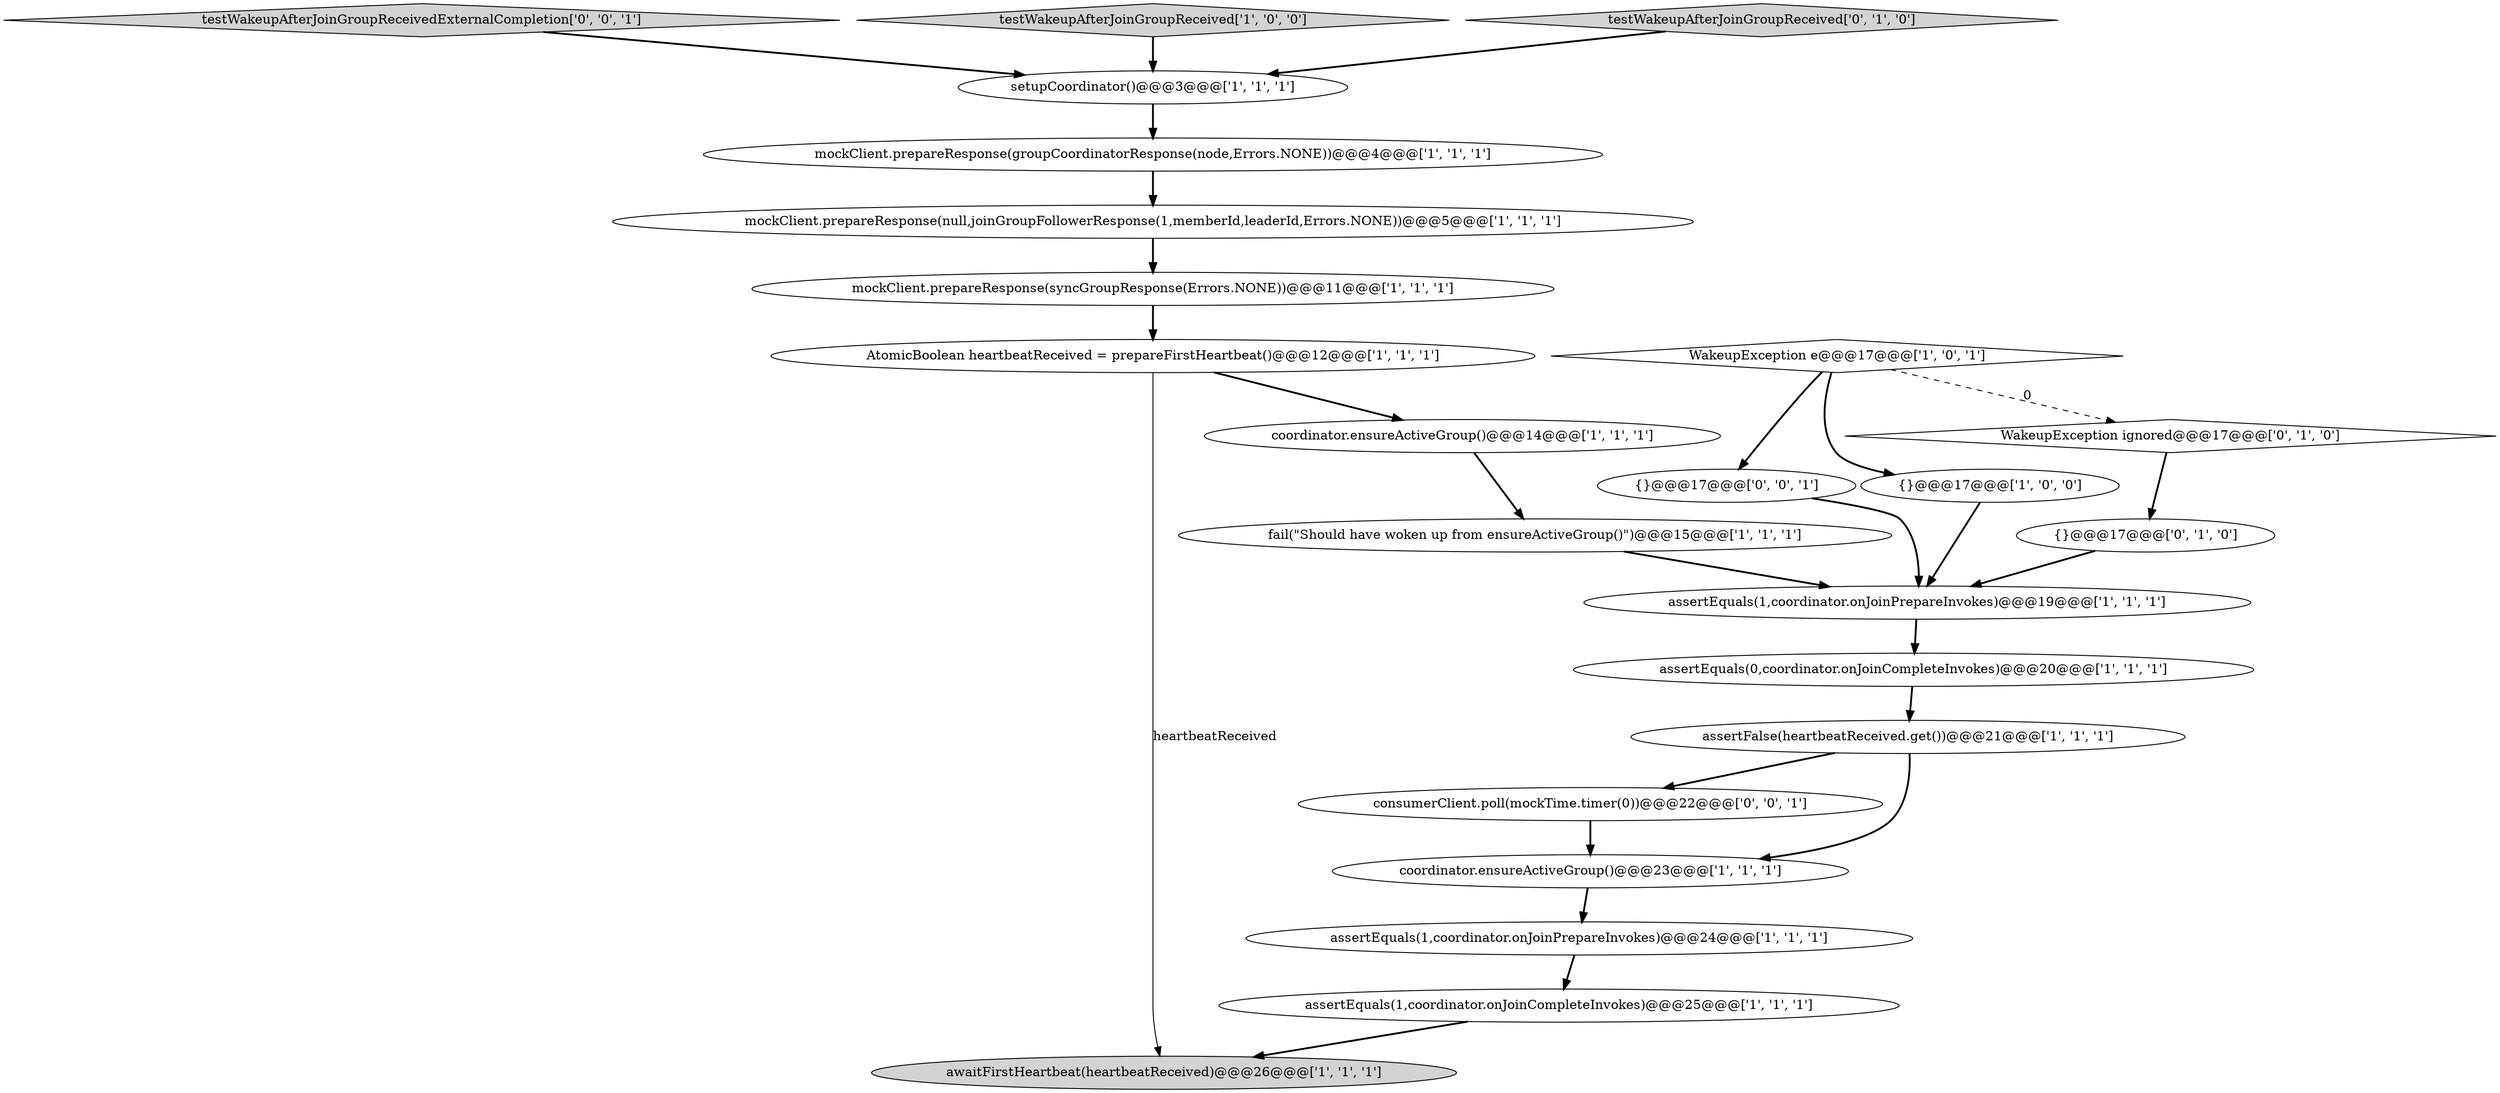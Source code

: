 digraph {
11 [style = filled, label = "coordinator.ensureActiveGroup()@@@14@@@['1', '1', '1']", fillcolor = white, shape = ellipse image = "AAA0AAABBB1BBB"];
12 [style = filled, label = "assertEquals(0,coordinator.onJoinCompleteInvokes)@@@20@@@['1', '1', '1']", fillcolor = white, shape = ellipse image = "AAA0AAABBB1BBB"];
3 [style = filled, label = "assertFalse(heartbeatReceived.get())@@@21@@@['1', '1', '1']", fillcolor = white, shape = ellipse image = "AAA0AAABBB1BBB"];
16 [style = filled, label = "WakeupException e@@@17@@@['1', '0', '1']", fillcolor = white, shape = diamond image = "AAA0AAABBB1BBB"];
8 [style = filled, label = "fail(\"Should have woken up from ensureActiveGroup()\")@@@15@@@['1', '1', '1']", fillcolor = white, shape = ellipse image = "AAA0AAABBB1BBB"];
0 [style = filled, label = "{}@@@17@@@['1', '0', '0']", fillcolor = white, shape = ellipse image = "AAA0AAABBB1BBB"];
4 [style = filled, label = "assertEquals(1,coordinator.onJoinPrepareInvokes)@@@24@@@['1', '1', '1']", fillcolor = white, shape = ellipse image = "AAA0AAABBB1BBB"];
14 [style = filled, label = "AtomicBoolean heartbeatReceived = prepareFirstHeartbeat()@@@12@@@['1', '1', '1']", fillcolor = white, shape = ellipse image = "AAA0AAABBB1BBB"];
7 [style = filled, label = "coordinator.ensureActiveGroup()@@@23@@@['1', '1', '1']", fillcolor = white, shape = ellipse image = "AAA0AAABBB1BBB"];
21 [style = filled, label = "consumerClient.poll(mockTime.timer(0))@@@22@@@['0', '0', '1']", fillcolor = white, shape = ellipse image = "AAA0AAABBB3BBB"];
5 [style = filled, label = "setupCoordinator()@@@3@@@['1', '1', '1']", fillcolor = white, shape = ellipse image = "AAA0AAABBB1BBB"];
19 [style = filled, label = "WakeupException ignored@@@17@@@['0', '1', '0']", fillcolor = white, shape = diamond image = "AAA1AAABBB2BBB"];
15 [style = filled, label = "assertEquals(1,coordinator.onJoinPrepareInvokes)@@@19@@@['1', '1', '1']", fillcolor = white, shape = ellipse image = "AAA0AAABBB1BBB"];
20 [style = filled, label = "testWakeupAfterJoinGroupReceivedExternalCompletion['0', '0', '1']", fillcolor = lightgray, shape = diamond image = "AAA0AAABBB3BBB"];
22 [style = filled, label = "{}@@@17@@@['0', '0', '1']", fillcolor = white, shape = ellipse image = "AAA0AAABBB3BBB"];
1 [style = filled, label = "testWakeupAfterJoinGroupReceived['1', '0', '0']", fillcolor = lightgray, shape = diamond image = "AAA0AAABBB1BBB"];
17 [style = filled, label = "{}@@@17@@@['0', '1', '0']", fillcolor = white, shape = ellipse image = "AAA0AAABBB2BBB"];
10 [style = filled, label = "mockClient.prepareResponse(groupCoordinatorResponse(node,Errors.NONE))@@@4@@@['1', '1', '1']", fillcolor = white, shape = ellipse image = "AAA0AAABBB1BBB"];
13 [style = filled, label = "assertEquals(1,coordinator.onJoinCompleteInvokes)@@@25@@@['1', '1', '1']", fillcolor = white, shape = ellipse image = "AAA0AAABBB1BBB"];
6 [style = filled, label = "mockClient.prepareResponse(syncGroupResponse(Errors.NONE))@@@11@@@['1', '1', '1']", fillcolor = white, shape = ellipse image = "AAA0AAABBB1BBB"];
2 [style = filled, label = "mockClient.prepareResponse(null,joinGroupFollowerResponse(1,memberId,leaderId,Errors.NONE))@@@5@@@['1', '1', '1']", fillcolor = white, shape = ellipse image = "AAA0AAABBB1BBB"];
9 [style = filled, label = "awaitFirstHeartbeat(heartbeatReceived)@@@26@@@['1', '1', '1']", fillcolor = lightgray, shape = ellipse image = "AAA0AAABBB1BBB"];
18 [style = filled, label = "testWakeupAfterJoinGroupReceived['0', '1', '0']", fillcolor = lightgray, shape = diamond image = "AAA0AAABBB2BBB"];
10->2 [style = bold, label=""];
15->12 [style = bold, label=""];
16->19 [style = dashed, label="0"];
20->5 [style = bold, label=""];
3->21 [style = bold, label=""];
18->5 [style = bold, label=""];
16->0 [style = bold, label=""];
16->22 [style = bold, label=""];
22->15 [style = bold, label=""];
14->11 [style = bold, label=""];
5->10 [style = bold, label=""];
3->7 [style = bold, label=""];
6->14 [style = bold, label=""];
0->15 [style = bold, label=""];
14->9 [style = solid, label="heartbeatReceived"];
17->15 [style = bold, label=""];
11->8 [style = bold, label=""];
12->3 [style = bold, label=""];
7->4 [style = bold, label=""];
19->17 [style = bold, label=""];
21->7 [style = bold, label=""];
2->6 [style = bold, label=""];
4->13 [style = bold, label=""];
13->9 [style = bold, label=""];
8->15 [style = bold, label=""];
1->5 [style = bold, label=""];
}
